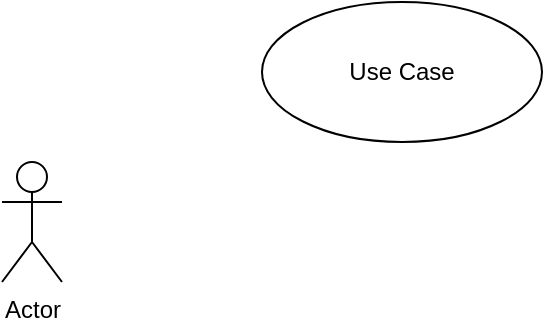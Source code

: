 <mxfile version="16.0.0" type="github"><diagram name="Page-1" id="e7e014a7-5840-1c2e-5031-d8a46d1fe8dd"><mxGraphModel dx="946" dy="570" grid="1" gridSize="10" guides="1" tooltips="1" connect="1" arrows="1" fold="1" page="1" pageScale="1" pageWidth="1169" pageHeight="826" background="none" math="0" shadow="0"><root><mxCell id="0"/><mxCell id="1" parent="0"/><mxCell id="0x0wc2zP2PB0x8VYFkZm-41" value="Actor" style="shape=umlActor;verticalLabelPosition=bottom;verticalAlign=top;html=1;" vertex="1" parent="1"><mxGeometry x="230" y="270" width="30" height="60" as="geometry"/></mxCell><mxCell id="0x0wc2zP2PB0x8VYFkZm-42" value="Use Case" style="ellipse;whiteSpace=wrap;html=1;" vertex="1" parent="1"><mxGeometry x="360" y="190" width="140" height="70" as="geometry"/></mxCell></root></mxGraphModel></diagram></mxfile>
